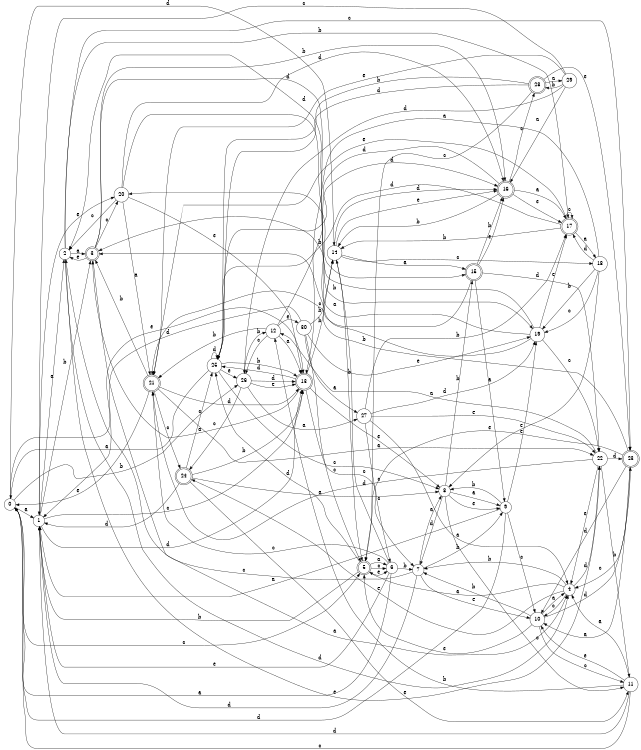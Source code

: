 digraph n25_5 {
__start0 [label="" shape="none"];

rankdir=LR;
size="8,5";

s0 [style="filled", color="black", fillcolor="white" shape="circle", label="0"];
s1 [style="filled", color="black", fillcolor="white" shape="circle", label="1"];
s2 [style="filled", color="black", fillcolor="white" shape="circle", label="2"];
s3 [style="rounded,filled", color="black", fillcolor="white" shape="doublecircle", label="3"];
s4 [style="filled", color="black", fillcolor="white" shape="circle", label="4"];
s5 [style="rounded,filled", color="black", fillcolor="white" shape="doublecircle", label="5"];
s6 [style="filled", color="black", fillcolor="white" shape="circle", label="6"];
s7 [style="filled", color="black", fillcolor="white" shape="circle", label="7"];
s8 [style="filled", color="black", fillcolor="white" shape="circle", label="8"];
s9 [style="filled", color="black", fillcolor="white" shape="circle", label="9"];
s10 [style="filled", color="black", fillcolor="white" shape="circle", label="10"];
s11 [style="filled", color="black", fillcolor="white" shape="circle", label="11"];
s12 [style="filled", color="black", fillcolor="white" shape="circle", label="12"];
s13 [style="rounded,filled", color="black", fillcolor="white" shape="doublecircle", label="13"];
s14 [style="filled", color="black", fillcolor="white" shape="circle", label="14"];
s15 [style="rounded,filled", color="black", fillcolor="white" shape="doublecircle", label="15"];
s16 [style="rounded,filled", color="black", fillcolor="white" shape="doublecircle", label="16"];
s17 [style="rounded,filled", color="black", fillcolor="white" shape="doublecircle", label="17"];
s18 [style="filled", color="black", fillcolor="white" shape="circle", label="18"];
s19 [style="filled", color="black", fillcolor="white" shape="circle", label="19"];
s20 [style="filled", color="black", fillcolor="white" shape="circle", label="20"];
s21 [style="rounded,filled", color="black", fillcolor="white" shape="doublecircle", label="21"];
s22 [style="filled", color="black", fillcolor="white" shape="circle", label="22"];
s23 [style="rounded,filled", color="black", fillcolor="white" shape="doublecircle", label="23"];
s24 [style="rounded,filled", color="black", fillcolor="white" shape="doublecircle", label="24"];
s25 [style="filled", color="black", fillcolor="white" shape="circle", label="25"];
s26 [style="filled", color="black", fillcolor="white" shape="circle", label="26"];
s27 [style="filled", color="black", fillcolor="white" shape="circle", label="27"];
s28 [style="rounded,filled", color="black", fillcolor="white" shape="doublecircle", label="28"];
s29 [style="filled", color="black", fillcolor="white" shape="circle", label="29"];
s30 [style="filled", color="black", fillcolor="white" shape="circle", label="30"];
s0 -> s1 [label="a"];
s0 -> s26 [label="b"];
s0 -> s5 [label="c"];
s0 -> s14 [label="d"];
s0 -> s13 [label="e"];
s1 -> s2 [label="a"];
s1 -> s3 [label="b"];
s1 -> s13 [label="c"];
s1 -> s13 [label="d"];
s1 -> s20 [label="e"];
s2 -> s3 [label="a"];
s2 -> s17 [label="b"];
s2 -> s23 [label="c"];
s2 -> s4 [label="d"];
s2 -> s22 [label="e"];
s3 -> s4 [label="a"];
s3 -> s16 [label="b"];
s3 -> s20 [label="c"];
s3 -> s15 [label="d"];
s3 -> s2 [label="e"];
s4 -> s5 [label="a"];
s4 -> s7 [label="b"];
s4 -> s10 [label="c"];
s4 -> s22 [label="d"];
s4 -> s24 [label="e"];
s5 -> s6 [label="a"];
s5 -> s1 [label="b"];
s5 -> s6 [label="c"];
s5 -> s25 [label="d"];
s5 -> s6 [label="e"];
s6 -> s0 [label="a"];
s6 -> s7 [label="b"];
s6 -> s21 [label="c"];
s6 -> s14 [label="d"];
s6 -> s1 [label="e"];
s7 -> s8 [label="a"];
s7 -> s9 [label="b"];
s7 -> s2 [label="c"];
s7 -> s1 [label="d"];
s7 -> s10 [label="e"];
s8 -> s9 [label="a"];
s8 -> s15 [label="b"];
s8 -> s11 [label="c"];
s8 -> s7 [label="d"];
s8 -> s9 [label="e"];
s9 -> s1 [label="a"];
s9 -> s8 [label="b"];
s9 -> s10 [label="c"];
s9 -> s0 [label="d"];
s9 -> s19 [label="e"];
s10 -> s4 [label="a"];
s10 -> s7 [label="b"];
s10 -> s11 [label="c"];
s10 -> s23 [label="d"];
s10 -> s5 [label="e"];
s11 -> s4 [label="a"];
s11 -> s12 [label="b"];
s11 -> s0 [label="c"];
s11 -> s1 [label="d"];
s11 -> s10 [label="e"];
s12 -> s13 [label="a"];
s12 -> s21 [label="b"];
s12 -> s26 [label="c"];
s12 -> s16 [label="d"];
s12 -> s30 [label="e"];
s13 -> s3 [label="a"];
s13 -> s14 [label="b"];
s13 -> s7 [label="c"];
s13 -> s25 [label="d"];
s13 -> s8 [label="e"];
s14 -> s15 [label="a"];
s14 -> s5 [label="b"];
s14 -> s18 [label="c"];
s14 -> s16 [label="d"];
s14 -> s16 [label="e"];
s15 -> s9 [label="a"];
s15 -> s16 [label="b"];
s15 -> s21 [label="c"];
s15 -> s22 [label="d"];
s15 -> s16 [label="e"];
s16 -> s17 [label="a"];
s16 -> s14 [label="b"];
s16 -> s28 [label="c"];
s16 -> s25 [label="d"];
s16 -> s17 [label="e"];
s17 -> s18 [label="a"];
s17 -> s14 [label="b"];
s17 -> s17 [label="c"];
s17 -> s25 [label="d"];
s17 -> s21 [label="e"];
s18 -> s13 [label="a"];
s18 -> s19 [label="b"];
s18 -> s19 [label="c"];
s18 -> s17 [label="d"];
s18 -> s8 [label="e"];
s19 -> s20 [label="a"];
s19 -> s3 [label="b"];
s19 -> s22 [label="c"];
s19 -> s2 [label="d"];
s19 -> s17 [label="e"];
s20 -> s21 [label="a"];
s20 -> s19 [label="b"];
s20 -> s2 [label="c"];
s20 -> s16 [label="d"];
s20 -> s13 [label="e"];
s21 -> s22 [label="a"];
s21 -> s3 [label="b"];
s21 -> s24 [label="c"];
s21 -> s13 [label="d"];
s21 -> s0 [label="e"];
s22 -> s12 [label="a"];
s22 -> s11 [label="b"];
s22 -> s21 [label="c"];
s22 -> s23 [label="d"];
s22 -> s4 [label="e"];
s23 -> s10 [label="a"];
s23 -> s3 [label="b"];
s23 -> s4 [label="c"];
s23 -> s10 [label="d"];
s23 -> s5 [label="e"];
s24 -> s8 [label="a"];
s24 -> s13 [label="b"];
s24 -> s25 [label="c"];
s24 -> s1 [label="d"];
s24 -> s11 [label="e"];
s25 -> s0 [label="a"];
s25 -> s13 [label="b"];
s25 -> s8 [label="c"];
s25 -> s25 [label="d"];
s25 -> s26 [label="e"];
s26 -> s27 [label="a"];
s26 -> s12 [label="b"];
s26 -> s24 [label="c"];
s26 -> s13 [label="d"];
s26 -> s13 [label="e"];
s27 -> s4 [label="a"];
s27 -> s17 [label="b"];
s27 -> s6 [label="c"];
s27 -> s19 [label="d"];
s27 -> s22 [label="e"];
s28 -> s29 [label="a"];
s28 -> s25 [label="b"];
s28 -> s5 [label="c"];
s28 -> s25 [label="d"];
s28 -> s23 [label="e"];
s29 -> s16 [label="a"];
s29 -> s28 [label="b"];
s29 -> s1 [label="c"];
s29 -> s26 [label="d"];
s29 -> s21 [label="e"];
s30 -> s27 [label="a"];
s30 -> s14 [label="b"];
s30 -> s5 [label="c"];
s30 -> s1 [label="d"];
s30 -> s19 [label="e"];

}